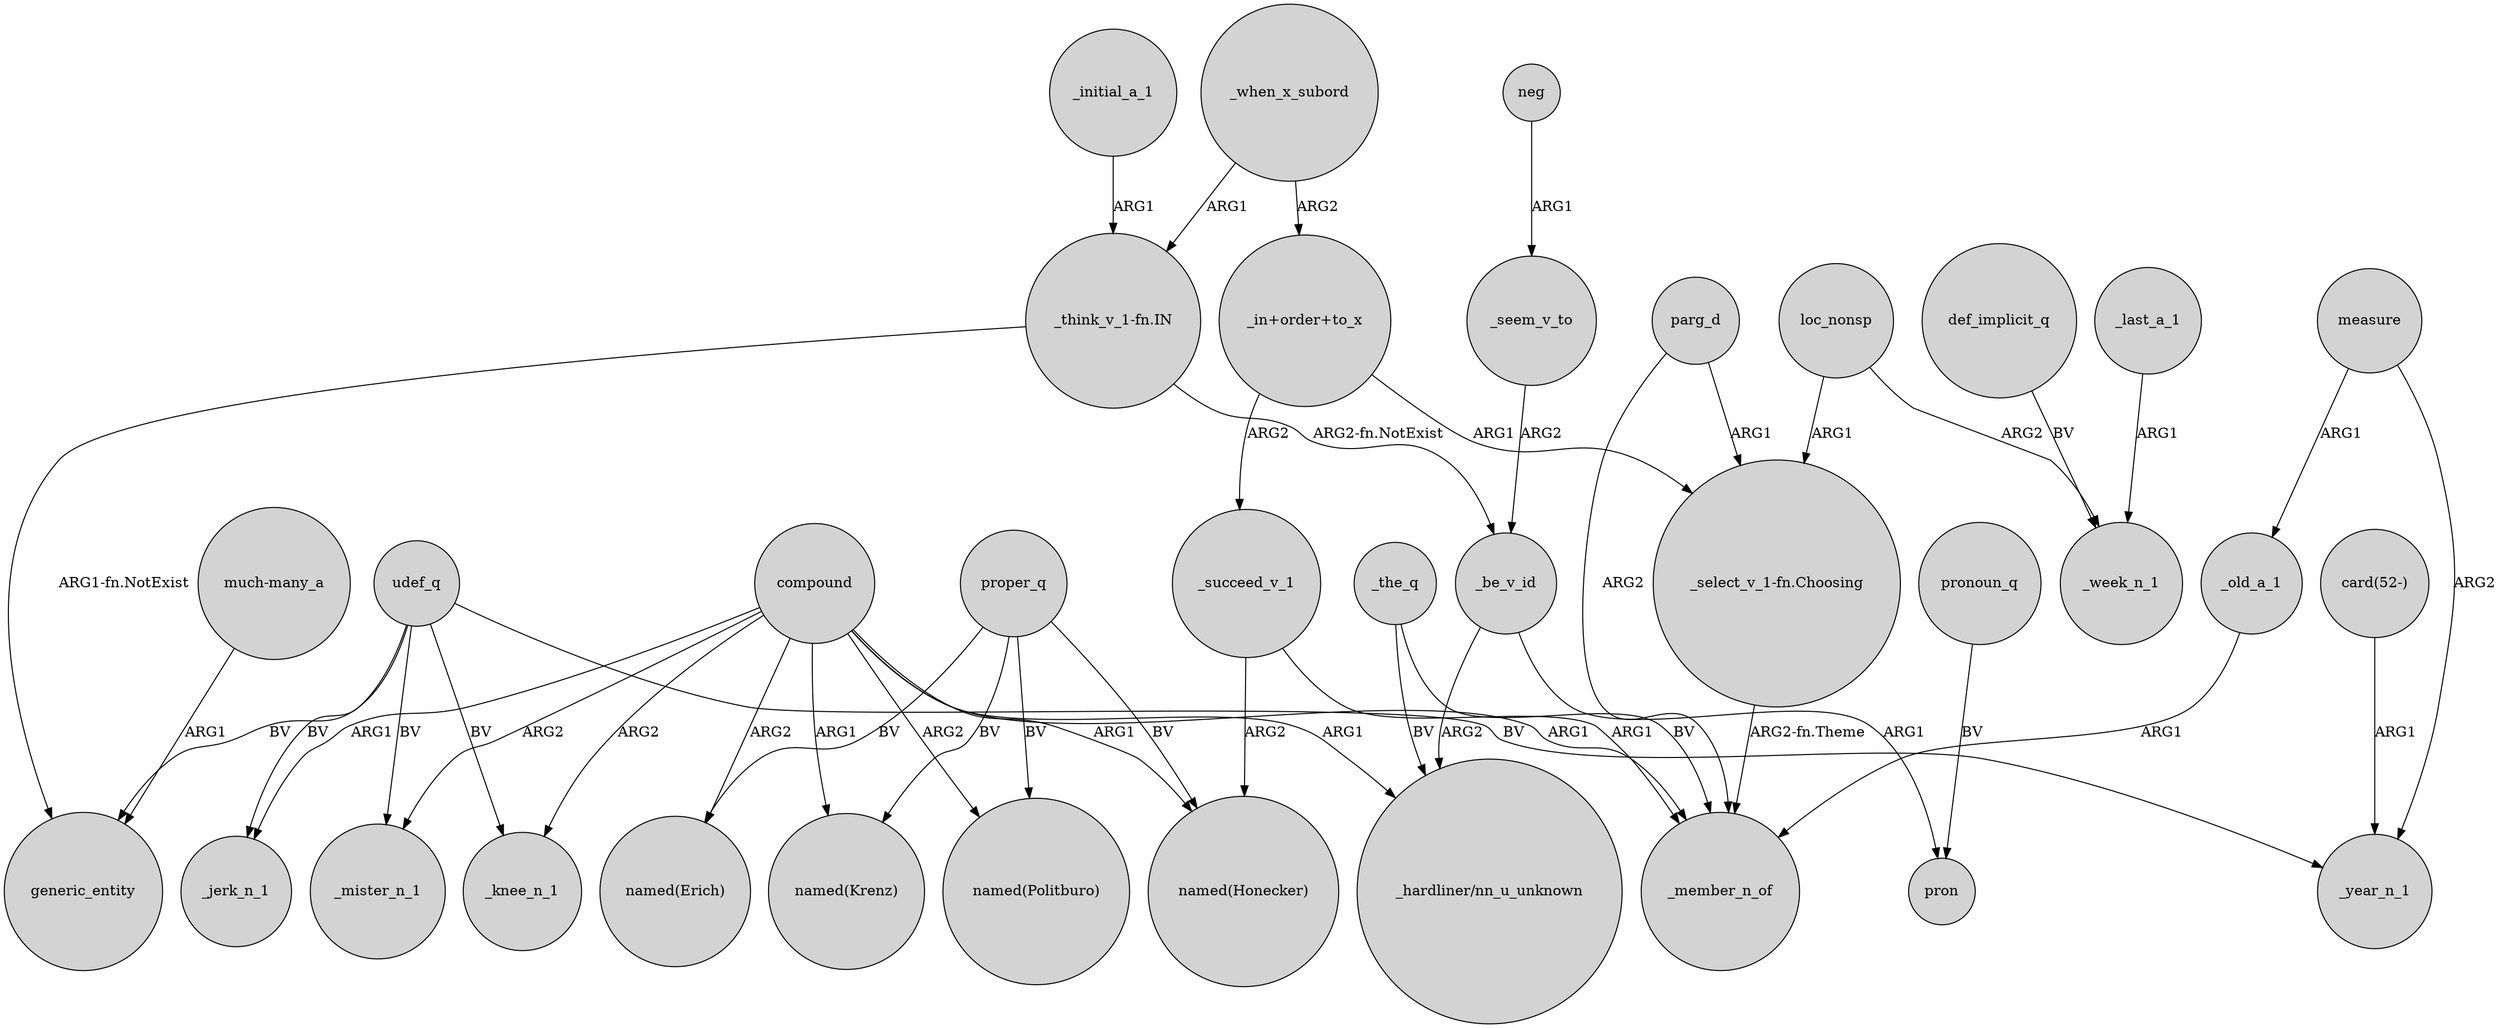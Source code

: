 digraph {
	node [shape=circle style=filled]
	_succeed_v_1 -> _member_n_of [label=ARG1]
	compound -> _jerk_n_1 [label=ARG1]
	udef_q -> generic_entity [label=BV]
	def_implicit_q -> _week_n_1 [label=BV]
	measure -> _year_n_1 [label=ARG2]
	compound -> "named(Politburo)" [label=ARG2]
	proper_q -> "named(Politburo)" [label=BV]
	"much-many_a" -> generic_entity [label=ARG1]
	compound -> _knee_n_1 [label=ARG2]
	compound -> _mister_n_1 [label=ARG2]
	"_think_v_1-fn.IN" -> _be_v_id [label="ARG2-fn.NotExist"]
	_when_x_subord -> "_think_v_1-fn.IN" [label=ARG1]
	_the_q -> _member_n_of [label=BV]
	proper_q -> "named(Erich)" [label=BV]
	proper_q -> "named(Krenz)" [label=BV]
	parg_d -> _member_n_of [label=ARG2]
	udef_q -> _mister_n_1 [label=BV]
	udef_q -> _knee_n_1 [label=BV]
	"_think_v_1-fn.IN" -> generic_entity [label="ARG1-fn.NotExist"]
	"_in+order+to_x" -> _succeed_v_1 [label=ARG2]
	compound -> "named(Erich)" [label=ARG2]
	proper_q -> "named(Honecker)" [label=BV]
	parg_d -> "_select_v_1-fn.Choosing" [label=ARG1]
	_be_v_id -> pron [label=ARG1]
	measure -> _old_a_1 [label=ARG1]
	_seem_v_to -> _be_v_id [label=ARG2]
	_old_a_1 -> _member_n_of [label=ARG1]
	_be_v_id -> "_hardliner/nn_u_unknown" [label=ARG2]
	pronoun_q -> pron [label=BV]
	loc_nonsp -> _week_n_1 [label=ARG2]
	"card(52-)" -> _year_n_1 [label=ARG1]
	loc_nonsp -> "_select_v_1-fn.Choosing" [label=ARG1]
	compound -> "_hardliner/nn_u_unknown" [label=ARG1]
	_last_a_1 -> _week_n_1 [label=ARG1]
	udef_q -> _jerk_n_1 [label=BV]
	compound -> "named(Honecker)" [label=ARG1]
	compound -> "named(Krenz)" [label=ARG1]
	udef_q -> _year_n_1 [label=BV]
	_when_x_subord -> "_in+order+to_x" [label=ARG2]
	neg -> _seem_v_to [label=ARG1]
	_succeed_v_1 -> "named(Honecker)" [label=ARG2]
	_initial_a_1 -> "_think_v_1-fn.IN" [label=ARG1]
	"_in+order+to_x" -> "_select_v_1-fn.Choosing" [label=ARG1]
	"_select_v_1-fn.Choosing" -> _member_n_of [label="ARG2-fn.Theme"]
	_the_q -> "_hardliner/nn_u_unknown" [label=BV]
	compound -> _member_n_of [label=ARG1]
}
